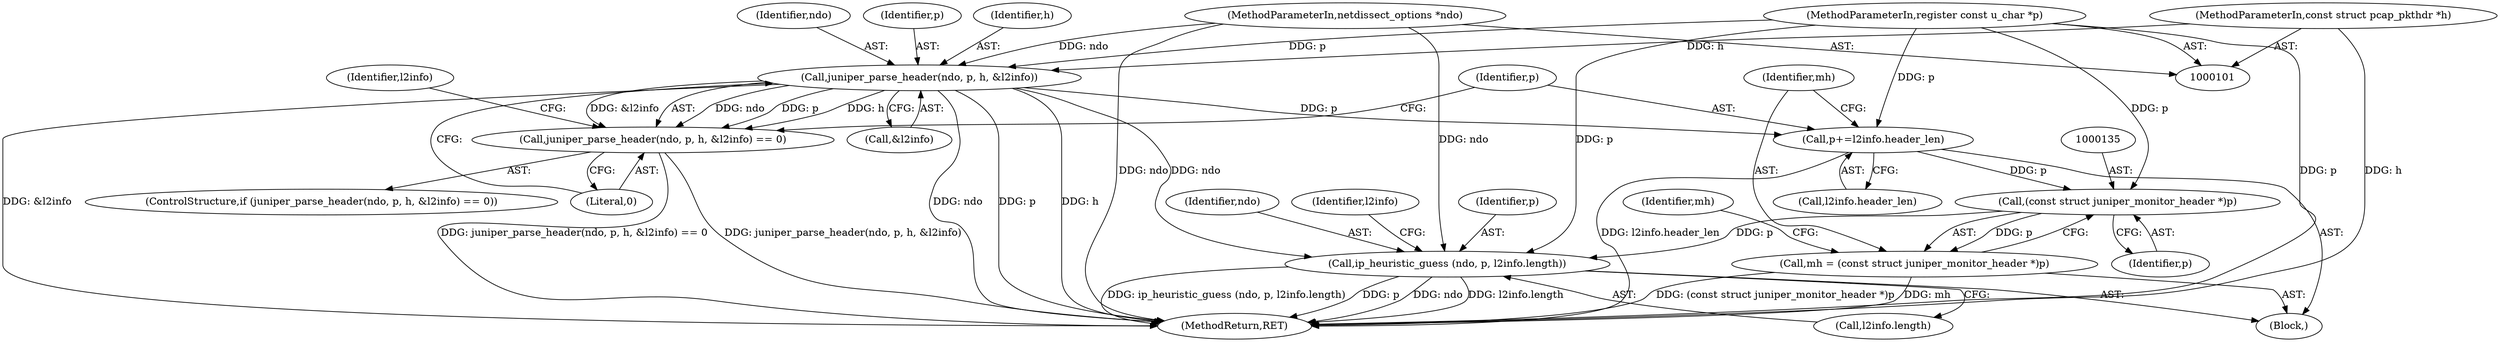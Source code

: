 digraph "0_tcpdump_b534e304568585707c4a92422aeca25cf908ff02_3@pointer" {
"1000116" [label="(Call,juniper_parse_header(ndo, p, h, &l2info))"];
"1000102" [label="(MethodParameterIn,netdissect_options *ndo)"];
"1000104" [label="(MethodParameterIn,register const u_char *p)"];
"1000103" [label="(MethodParameterIn,const struct pcap_pkthdr *h)"];
"1000115" [label="(Call,juniper_parse_header(ndo, p, h, &l2info) == 0)"];
"1000127" [label="(Call,p+=l2info.header_len)"];
"1000134" [label="(Call,(const struct juniper_monitor_header *)p)"];
"1000132" [label="(Call,mh = (const struct juniper_monitor_header *)p)"];
"1000164" [label="(Call,ip_heuristic_guess (ndo, p, l2info.length))"];
"1000128" [label="(Identifier,p)"];
"1000119" [label="(Identifier,h)"];
"1000117" [label="(Identifier,ndo)"];
"1000122" [label="(Literal,0)"];
"1000139" [label="(Identifier,mh)"];
"1000120" [label="(Call,&l2info)"];
"1000166" [label="(Identifier,p)"];
"1000125" [label="(Identifier,l2info)"];
"1000104" [label="(MethodParameterIn,register const u_char *p)"];
"1000116" [label="(Call,juniper_parse_header(ndo, p, h, &l2info))"];
"1000164" [label="(Call,ip_heuristic_guess (ndo, p, l2info.length))"];
"1000127" [label="(Call,p+=l2info.header_len)"];
"1000118" [label="(Identifier,p)"];
"1000132" [label="(Call,mh = (const struct juniper_monitor_header *)p)"];
"1000165" [label="(Identifier,ndo)"];
"1000115" [label="(Call,juniper_parse_header(ndo, p, h, &l2info) == 0)"];
"1000114" [label="(ControlStructure,if (juniper_parse_header(ndo, p, h, &l2info) == 0))"];
"1000105" [label="(Block,)"];
"1000133" [label="(Identifier,mh)"];
"1000103" [label="(MethodParameterIn,const struct pcap_pkthdr *h)"];
"1000136" [label="(Identifier,p)"];
"1000129" [label="(Call,l2info.header_len)"];
"1000183" [label="(MethodReturn,RET)"];
"1000134" [label="(Call,(const struct juniper_monitor_header *)p)"];
"1000102" [label="(MethodParameterIn,netdissect_options *ndo)"];
"1000167" [label="(Call,l2info.length)"];
"1000172" [label="(Identifier,l2info)"];
"1000116" -> "1000115"  [label="AST: "];
"1000116" -> "1000120"  [label="CFG: "];
"1000117" -> "1000116"  [label="AST: "];
"1000118" -> "1000116"  [label="AST: "];
"1000119" -> "1000116"  [label="AST: "];
"1000120" -> "1000116"  [label="AST: "];
"1000122" -> "1000116"  [label="CFG: "];
"1000116" -> "1000183"  [label="DDG: ndo"];
"1000116" -> "1000183"  [label="DDG: p"];
"1000116" -> "1000183"  [label="DDG: h"];
"1000116" -> "1000183"  [label="DDG: &l2info"];
"1000116" -> "1000115"  [label="DDG: ndo"];
"1000116" -> "1000115"  [label="DDG: p"];
"1000116" -> "1000115"  [label="DDG: h"];
"1000116" -> "1000115"  [label="DDG: &l2info"];
"1000102" -> "1000116"  [label="DDG: ndo"];
"1000104" -> "1000116"  [label="DDG: p"];
"1000103" -> "1000116"  [label="DDG: h"];
"1000116" -> "1000127"  [label="DDG: p"];
"1000116" -> "1000164"  [label="DDG: ndo"];
"1000102" -> "1000101"  [label="AST: "];
"1000102" -> "1000183"  [label="DDG: ndo"];
"1000102" -> "1000164"  [label="DDG: ndo"];
"1000104" -> "1000101"  [label="AST: "];
"1000104" -> "1000183"  [label="DDG: p"];
"1000104" -> "1000127"  [label="DDG: p"];
"1000104" -> "1000134"  [label="DDG: p"];
"1000104" -> "1000164"  [label="DDG: p"];
"1000103" -> "1000101"  [label="AST: "];
"1000103" -> "1000183"  [label="DDG: h"];
"1000115" -> "1000114"  [label="AST: "];
"1000115" -> "1000122"  [label="CFG: "];
"1000122" -> "1000115"  [label="AST: "];
"1000125" -> "1000115"  [label="CFG: "];
"1000128" -> "1000115"  [label="CFG: "];
"1000115" -> "1000183"  [label="DDG: juniper_parse_header(ndo, p, h, &l2info) == 0"];
"1000115" -> "1000183"  [label="DDG: juniper_parse_header(ndo, p, h, &l2info)"];
"1000127" -> "1000105"  [label="AST: "];
"1000127" -> "1000129"  [label="CFG: "];
"1000128" -> "1000127"  [label="AST: "];
"1000129" -> "1000127"  [label="AST: "];
"1000133" -> "1000127"  [label="CFG: "];
"1000127" -> "1000183"  [label="DDG: l2info.header_len"];
"1000127" -> "1000134"  [label="DDG: p"];
"1000134" -> "1000132"  [label="AST: "];
"1000134" -> "1000136"  [label="CFG: "];
"1000135" -> "1000134"  [label="AST: "];
"1000136" -> "1000134"  [label="AST: "];
"1000132" -> "1000134"  [label="CFG: "];
"1000134" -> "1000132"  [label="DDG: p"];
"1000134" -> "1000164"  [label="DDG: p"];
"1000132" -> "1000105"  [label="AST: "];
"1000133" -> "1000132"  [label="AST: "];
"1000139" -> "1000132"  [label="CFG: "];
"1000132" -> "1000183"  [label="DDG: (const struct juniper_monitor_header *)p"];
"1000132" -> "1000183"  [label="DDG: mh"];
"1000164" -> "1000105"  [label="AST: "];
"1000164" -> "1000167"  [label="CFG: "];
"1000165" -> "1000164"  [label="AST: "];
"1000166" -> "1000164"  [label="AST: "];
"1000167" -> "1000164"  [label="AST: "];
"1000172" -> "1000164"  [label="CFG: "];
"1000164" -> "1000183"  [label="DDG: ip_heuristic_guess (ndo, p, l2info.length)"];
"1000164" -> "1000183"  [label="DDG: p"];
"1000164" -> "1000183"  [label="DDG: ndo"];
"1000164" -> "1000183"  [label="DDG: l2info.length"];
}
